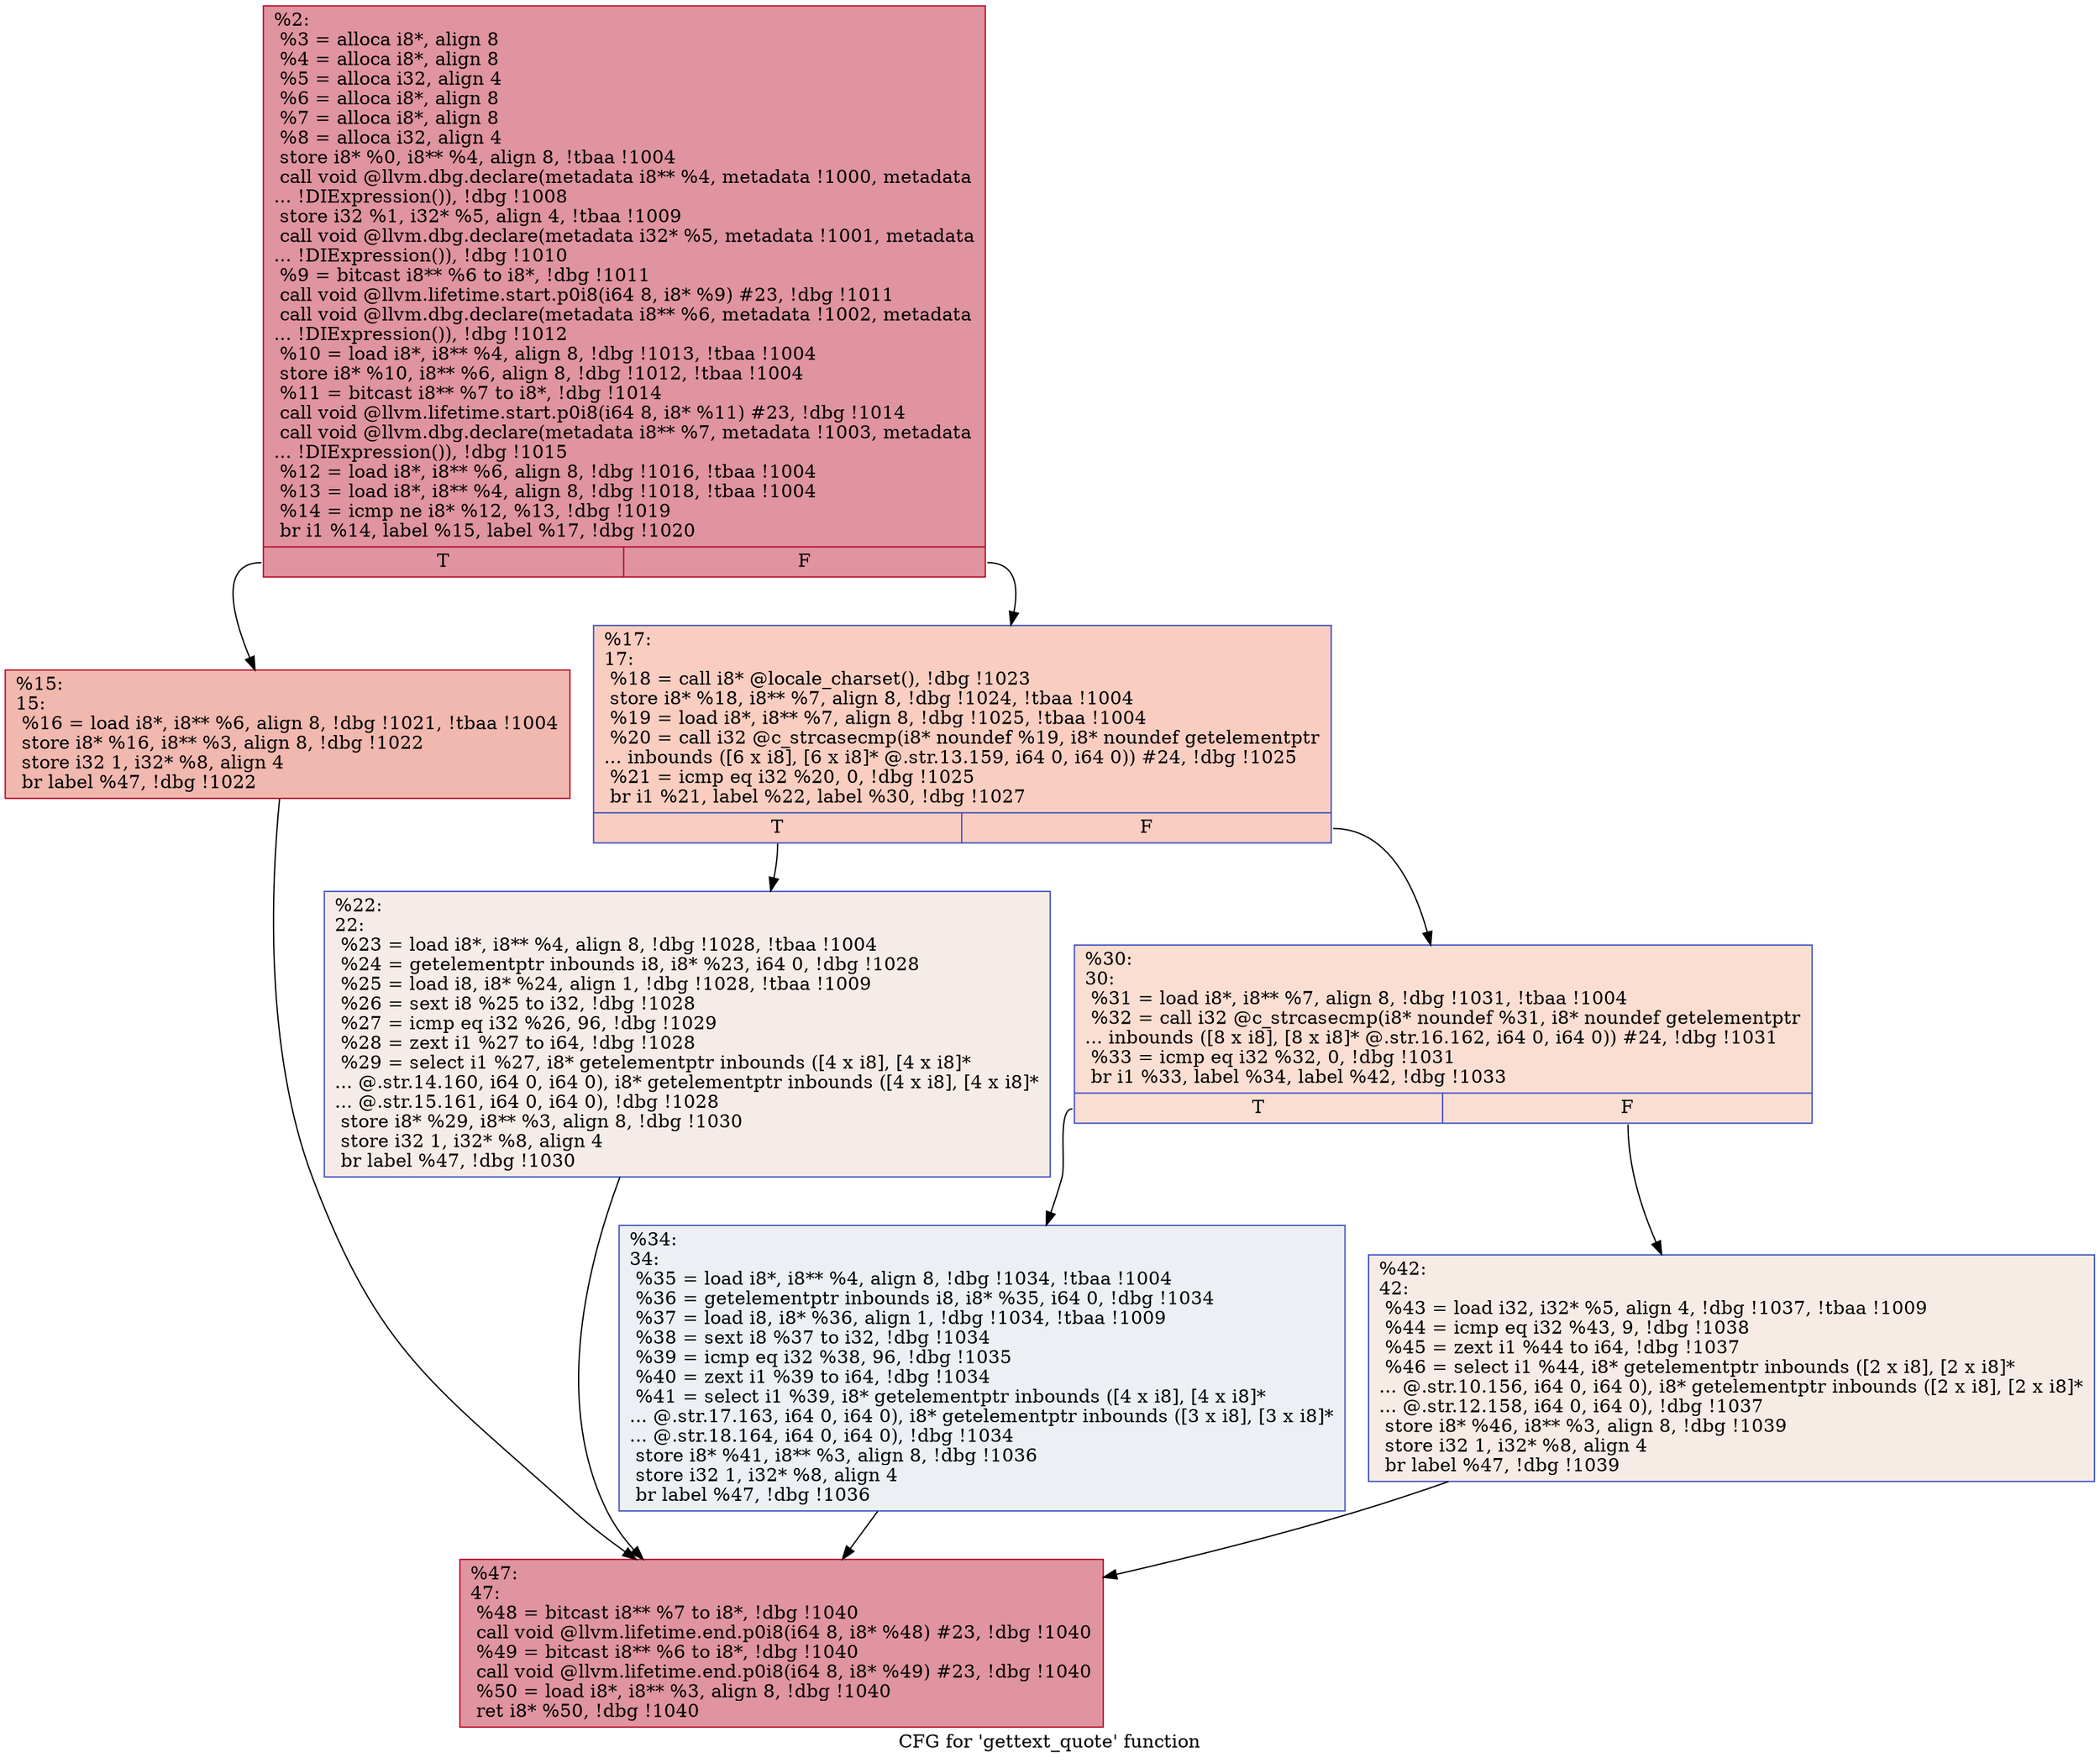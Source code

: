 digraph "CFG for 'gettext_quote' function" {
	label="CFG for 'gettext_quote' function";

	Node0x229dad0 [shape=record,color="#b70d28ff", style=filled, fillcolor="#b70d2870",label="{%2:\l  %3 = alloca i8*, align 8\l  %4 = alloca i8*, align 8\l  %5 = alloca i32, align 4\l  %6 = alloca i8*, align 8\l  %7 = alloca i8*, align 8\l  %8 = alloca i32, align 4\l  store i8* %0, i8** %4, align 8, !tbaa !1004\l  call void @llvm.dbg.declare(metadata i8** %4, metadata !1000, metadata\l... !DIExpression()), !dbg !1008\l  store i32 %1, i32* %5, align 4, !tbaa !1009\l  call void @llvm.dbg.declare(metadata i32* %5, metadata !1001, metadata\l... !DIExpression()), !dbg !1010\l  %9 = bitcast i8** %6 to i8*, !dbg !1011\l  call void @llvm.lifetime.start.p0i8(i64 8, i8* %9) #23, !dbg !1011\l  call void @llvm.dbg.declare(metadata i8** %6, metadata !1002, metadata\l... !DIExpression()), !dbg !1012\l  %10 = load i8*, i8** %4, align 8, !dbg !1013, !tbaa !1004\l  store i8* %10, i8** %6, align 8, !dbg !1012, !tbaa !1004\l  %11 = bitcast i8** %7 to i8*, !dbg !1014\l  call void @llvm.lifetime.start.p0i8(i64 8, i8* %11) #23, !dbg !1014\l  call void @llvm.dbg.declare(metadata i8** %7, metadata !1003, metadata\l... !DIExpression()), !dbg !1015\l  %12 = load i8*, i8** %6, align 8, !dbg !1016, !tbaa !1004\l  %13 = load i8*, i8** %4, align 8, !dbg !1018, !tbaa !1004\l  %14 = icmp ne i8* %12, %13, !dbg !1019\l  br i1 %14, label %15, label %17, !dbg !1020\l|{<s0>T|<s1>F}}"];
	Node0x229dad0:s0 -> Node0x229db20;
	Node0x229dad0:s1 -> Node0x229db70;
	Node0x229db20 [shape=record,color="#b70d28ff", style=filled, fillcolor="#dc5d4a70",label="{%15:\l15:                                               \l  %16 = load i8*, i8** %6, align 8, !dbg !1021, !tbaa !1004\l  store i8* %16, i8** %3, align 8, !dbg !1022\l  store i32 1, i32* %8, align 4\l  br label %47, !dbg !1022\l}"];
	Node0x229db20 -> Node0x229dd00;
	Node0x229db70 [shape=record,color="#3d50c3ff", style=filled, fillcolor="#f2907270",label="{%17:\l17:                                               \l  %18 = call i8* @locale_charset(), !dbg !1023\l  store i8* %18, i8** %7, align 8, !dbg !1024, !tbaa !1004\l  %19 = load i8*, i8** %7, align 8, !dbg !1025, !tbaa !1004\l  %20 = call i32 @c_strcasecmp(i8* noundef %19, i8* noundef getelementptr\l... inbounds ([6 x i8], [6 x i8]* @.str.13.159, i64 0, i64 0)) #24, !dbg !1025\l  %21 = icmp eq i32 %20, 0, !dbg !1025\l  br i1 %21, label %22, label %30, !dbg !1027\l|{<s0>T|<s1>F}}"];
	Node0x229db70:s0 -> Node0x229dbc0;
	Node0x229db70:s1 -> Node0x229dc10;
	Node0x229dbc0 [shape=record,color="#3d50c3ff", style=filled, fillcolor="#ead5c970",label="{%22:\l22:                                               \l  %23 = load i8*, i8** %4, align 8, !dbg !1028, !tbaa !1004\l  %24 = getelementptr inbounds i8, i8* %23, i64 0, !dbg !1028\l  %25 = load i8, i8* %24, align 1, !dbg !1028, !tbaa !1009\l  %26 = sext i8 %25 to i32, !dbg !1028\l  %27 = icmp eq i32 %26, 96, !dbg !1029\l  %28 = zext i1 %27 to i64, !dbg !1028\l  %29 = select i1 %27, i8* getelementptr inbounds ([4 x i8], [4 x i8]*\l... @.str.14.160, i64 0, i64 0), i8* getelementptr inbounds ([4 x i8], [4 x i8]*\l... @.str.15.161, i64 0, i64 0), !dbg !1028\l  store i8* %29, i8** %3, align 8, !dbg !1030\l  store i32 1, i32* %8, align 4\l  br label %47, !dbg !1030\l}"];
	Node0x229dbc0 -> Node0x229dd00;
	Node0x229dc10 [shape=record,color="#3d50c3ff", style=filled, fillcolor="#f7b59970",label="{%30:\l30:                                               \l  %31 = load i8*, i8** %7, align 8, !dbg !1031, !tbaa !1004\l  %32 = call i32 @c_strcasecmp(i8* noundef %31, i8* noundef getelementptr\l... inbounds ([8 x i8], [8 x i8]* @.str.16.162, i64 0, i64 0)) #24, !dbg !1031\l  %33 = icmp eq i32 %32, 0, !dbg !1031\l  br i1 %33, label %34, label %42, !dbg !1033\l|{<s0>T|<s1>F}}"];
	Node0x229dc10:s0 -> Node0x229dc60;
	Node0x229dc10:s1 -> Node0x229dcb0;
	Node0x229dc60 [shape=record,color="#3d50c3ff", style=filled, fillcolor="#d4dbe670",label="{%34:\l34:                                               \l  %35 = load i8*, i8** %4, align 8, !dbg !1034, !tbaa !1004\l  %36 = getelementptr inbounds i8, i8* %35, i64 0, !dbg !1034\l  %37 = load i8, i8* %36, align 1, !dbg !1034, !tbaa !1009\l  %38 = sext i8 %37 to i32, !dbg !1034\l  %39 = icmp eq i32 %38, 96, !dbg !1035\l  %40 = zext i1 %39 to i64, !dbg !1034\l  %41 = select i1 %39, i8* getelementptr inbounds ([4 x i8], [4 x i8]*\l... @.str.17.163, i64 0, i64 0), i8* getelementptr inbounds ([3 x i8], [3 x i8]*\l... @.str.18.164, i64 0, i64 0), !dbg !1034\l  store i8* %41, i8** %3, align 8, !dbg !1036\l  store i32 1, i32* %8, align 4\l  br label %47, !dbg !1036\l}"];
	Node0x229dc60 -> Node0x229dd00;
	Node0x229dcb0 [shape=record,color="#3d50c3ff", style=filled, fillcolor="#ecd3c570",label="{%42:\l42:                                               \l  %43 = load i32, i32* %5, align 4, !dbg !1037, !tbaa !1009\l  %44 = icmp eq i32 %43, 9, !dbg !1038\l  %45 = zext i1 %44 to i64, !dbg !1037\l  %46 = select i1 %44, i8* getelementptr inbounds ([2 x i8], [2 x i8]*\l... @.str.10.156, i64 0, i64 0), i8* getelementptr inbounds ([2 x i8], [2 x i8]*\l... @.str.12.158, i64 0, i64 0), !dbg !1037\l  store i8* %46, i8** %3, align 8, !dbg !1039\l  store i32 1, i32* %8, align 4\l  br label %47, !dbg !1039\l}"];
	Node0x229dcb0 -> Node0x229dd00;
	Node0x229dd00 [shape=record,color="#b70d28ff", style=filled, fillcolor="#b70d2870",label="{%47:\l47:                                               \l  %48 = bitcast i8** %7 to i8*, !dbg !1040\l  call void @llvm.lifetime.end.p0i8(i64 8, i8* %48) #23, !dbg !1040\l  %49 = bitcast i8** %6 to i8*, !dbg !1040\l  call void @llvm.lifetime.end.p0i8(i64 8, i8* %49) #23, !dbg !1040\l  %50 = load i8*, i8** %3, align 8, !dbg !1040\l  ret i8* %50, !dbg !1040\l}"];
}
